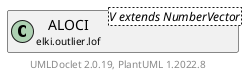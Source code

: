 @startuml
    remove .*\.(Instance|Par|Parameterizer|Factory)$
    set namespaceSeparator none
    hide empty fields
    hide empty methods

    class "<size:14>ALOCI.Par\n<size:10>elki.outlier.lof" as elki.outlier.lof.ALOCI.Par<O extends NumberVector> [[ALOCI.Par.html]] {
        {static} +NMIN_ID: OptionID
        {static} +ALPHA_ID: OptionID
        {static} +GRIDS_ID: OptionID
        {static} +SEED_ID: OptionID
        #nmin: int
        #alpha: int
        #g: int
        #rnd: RandomFactory
        #distance: NumberVectorDistance<? super NumberVector>
        +configure(Parameterization): void
        +make(): ALOCI<O extends NumberVector>
    }

    interface "<size:14>Parameterizer\n<size:10>elki.utilities.optionhandling" as elki.utilities.optionhandling.Parameterizer [[../../utilities/optionhandling/Parameterizer.html]] {
        {abstract} +make(): Object
    }
    class "<size:14>ALOCI\n<size:10>elki.outlier.lof" as elki.outlier.lof.ALOCI<V extends NumberVector> [[ALOCI.html]]

    elki.utilities.optionhandling.Parameterizer <|.. elki.outlier.lof.ALOCI.Par
    elki.outlier.lof.ALOCI +-- elki.outlier.lof.ALOCI.Par

    center footer UMLDoclet 2.0.19, PlantUML 1.2022.8
@enduml
